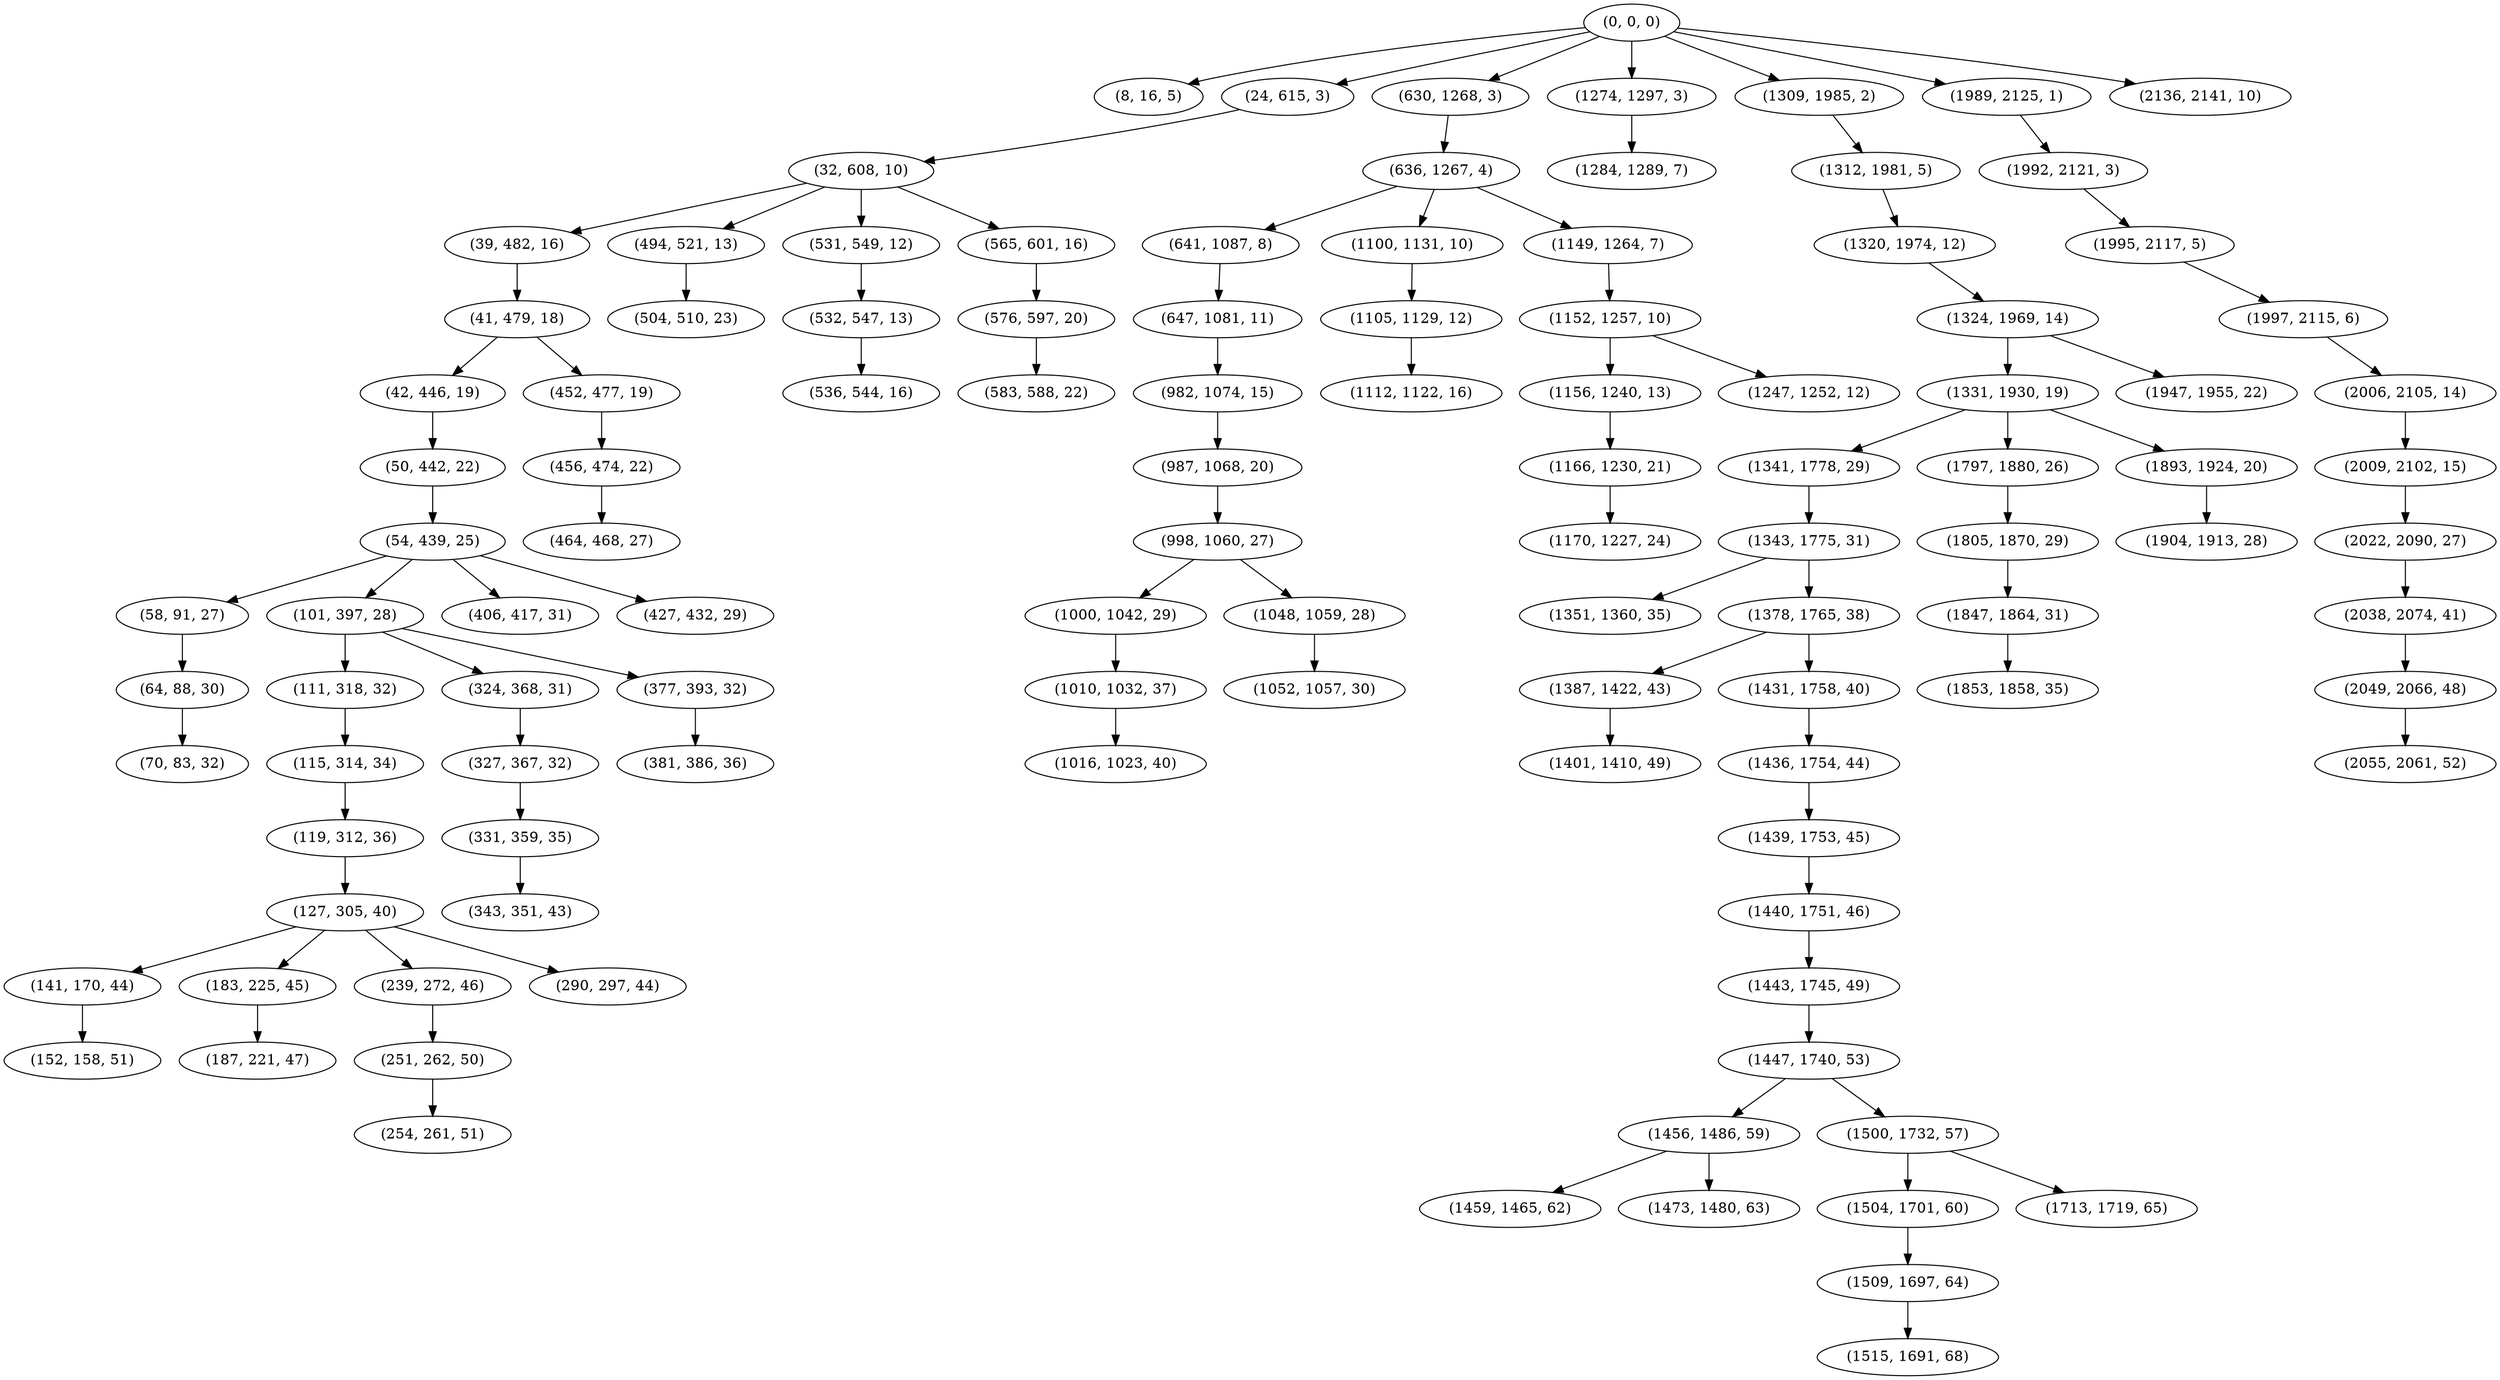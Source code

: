 digraph tree {
    "(0, 0, 0)";
    "(8, 16, 5)";
    "(24, 615, 3)";
    "(32, 608, 10)";
    "(39, 482, 16)";
    "(41, 479, 18)";
    "(42, 446, 19)";
    "(50, 442, 22)";
    "(54, 439, 25)";
    "(58, 91, 27)";
    "(64, 88, 30)";
    "(70, 83, 32)";
    "(101, 397, 28)";
    "(111, 318, 32)";
    "(115, 314, 34)";
    "(119, 312, 36)";
    "(127, 305, 40)";
    "(141, 170, 44)";
    "(152, 158, 51)";
    "(183, 225, 45)";
    "(187, 221, 47)";
    "(239, 272, 46)";
    "(251, 262, 50)";
    "(254, 261, 51)";
    "(290, 297, 44)";
    "(324, 368, 31)";
    "(327, 367, 32)";
    "(331, 359, 35)";
    "(343, 351, 43)";
    "(377, 393, 32)";
    "(381, 386, 36)";
    "(406, 417, 31)";
    "(427, 432, 29)";
    "(452, 477, 19)";
    "(456, 474, 22)";
    "(464, 468, 27)";
    "(494, 521, 13)";
    "(504, 510, 23)";
    "(531, 549, 12)";
    "(532, 547, 13)";
    "(536, 544, 16)";
    "(565, 601, 16)";
    "(576, 597, 20)";
    "(583, 588, 22)";
    "(630, 1268, 3)";
    "(636, 1267, 4)";
    "(641, 1087, 8)";
    "(647, 1081, 11)";
    "(982, 1074, 15)";
    "(987, 1068, 20)";
    "(998, 1060, 27)";
    "(1000, 1042, 29)";
    "(1010, 1032, 37)";
    "(1016, 1023, 40)";
    "(1048, 1059, 28)";
    "(1052, 1057, 30)";
    "(1100, 1131, 10)";
    "(1105, 1129, 12)";
    "(1112, 1122, 16)";
    "(1149, 1264, 7)";
    "(1152, 1257, 10)";
    "(1156, 1240, 13)";
    "(1166, 1230, 21)";
    "(1170, 1227, 24)";
    "(1247, 1252, 12)";
    "(1274, 1297, 3)";
    "(1284, 1289, 7)";
    "(1309, 1985, 2)";
    "(1312, 1981, 5)";
    "(1320, 1974, 12)";
    "(1324, 1969, 14)";
    "(1331, 1930, 19)";
    "(1341, 1778, 29)";
    "(1343, 1775, 31)";
    "(1351, 1360, 35)";
    "(1378, 1765, 38)";
    "(1387, 1422, 43)";
    "(1401, 1410, 49)";
    "(1431, 1758, 40)";
    "(1436, 1754, 44)";
    "(1439, 1753, 45)";
    "(1440, 1751, 46)";
    "(1443, 1745, 49)";
    "(1447, 1740, 53)";
    "(1456, 1486, 59)";
    "(1459, 1465, 62)";
    "(1473, 1480, 63)";
    "(1500, 1732, 57)";
    "(1504, 1701, 60)";
    "(1509, 1697, 64)";
    "(1515, 1691, 68)";
    "(1713, 1719, 65)";
    "(1797, 1880, 26)";
    "(1805, 1870, 29)";
    "(1847, 1864, 31)";
    "(1853, 1858, 35)";
    "(1893, 1924, 20)";
    "(1904, 1913, 28)";
    "(1947, 1955, 22)";
    "(1989, 2125, 1)";
    "(1992, 2121, 3)";
    "(1995, 2117, 5)";
    "(1997, 2115, 6)";
    "(2006, 2105, 14)";
    "(2009, 2102, 15)";
    "(2022, 2090, 27)";
    "(2038, 2074, 41)";
    "(2049, 2066, 48)";
    "(2055, 2061, 52)";
    "(2136, 2141, 10)";
    "(0, 0, 0)" -> "(8, 16, 5)";
    "(0, 0, 0)" -> "(24, 615, 3)";
    "(0, 0, 0)" -> "(630, 1268, 3)";
    "(0, 0, 0)" -> "(1274, 1297, 3)";
    "(0, 0, 0)" -> "(1309, 1985, 2)";
    "(0, 0, 0)" -> "(1989, 2125, 1)";
    "(0, 0, 0)" -> "(2136, 2141, 10)";
    "(24, 615, 3)" -> "(32, 608, 10)";
    "(32, 608, 10)" -> "(39, 482, 16)";
    "(32, 608, 10)" -> "(494, 521, 13)";
    "(32, 608, 10)" -> "(531, 549, 12)";
    "(32, 608, 10)" -> "(565, 601, 16)";
    "(39, 482, 16)" -> "(41, 479, 18)";
    "(41, 479, 18)" -> "(42, 446, 19)";
    "(41, 479, 18)" -> "(452, 477, 19)";
    "(42, 446, 19)" -> "(50, 442, 22)";
    "(50, 442, 22)" -> "(54, 439, 25)";
    "(54, 439, 25)" -> "(58, 91, 27)";
    "(54, 439, 25)" -> "(101, 397, 28)";
    "(54, 439, 25)" -> "(406, 417, 31)";
    "(54, 439, 25)" -> "(427, 432, 29)";
    "(58, 91, 27)" -> "(64, 88, 30)";
    "(64, 88, 30)" -> "(70, 83, 32)";
    "(101, 397, 28)" -> "(111, 318, 32)";
    "(101, 397, 28)" -> "(324, 368, 31)";
    "(101, 397, 28)" -> "(377, 393, 32)";
    "(111, 318, 32)" -> "(115, 314, 34)";
    "(115, 314, 34)" -> "(119, 312, 36)";
    "(119, 312, 36)" -> "(127, 305, 40)";
    "(127, 305, 40)" -> "(141, 170, 44)";
    "(127, 305, 40)" -> "(183, 225, 45)";
    "(127, 305, 40)" -> "(239, 272, 46)";
    "(127, 305, 40)" -> "(290, 297, 44)";
    "(141, 170, 44)" -> "(152, 158, 51)";
    "(183, 225, 45)" -> "(187, 221, 47)";
    "(239, 272, 46)" -> "(251, 262, 50)";
    "(251, 262, 50)" -> "(254, 261, 51)";
    "(324, 368, 31)" -> "(327, 367, 32)";
    "(327, 367, 32)" -> "(331, 359, 35)";
    "(331, 359, 35)" -> "(343, 351, 43)";
    "(377, 393, 32)" -> "(381, 386, 36)";
    "(452, 477, 19)" -> "(456, 474, 22)";
    "(456, 474, 22)" -> "(464, 468, 27)";
    "(494, 521, 13)" -> "(504, 510, 23)";
    "(531, 549, 12)" -> "(532, 547, 13)";
    "(532, 547, 13)" -> "(536, 544, 16)";
    "(565, 601, 16)" -> "(576, 597, 20)";
    "(576, 597, 20)" -> "(583, 588, 22)";
    "(630, 1268, 3)" -> "(636, 1267, 4)";
    "(636, 1267, 4)" -> "(641, 1087, 8)";
    "(636, 1267, 4)" -> "(1100, 1131, 10)";
    "(636, 1267, 4)" -> "(1149, 1264, 7)";
    "(641, 1087, 8)" -> "(647, 1081, 11)";
    "(647, 1081, 11)" -> "(982, 1074, 15)";
    "(982, 1074, 15)" -> "(987, 1068, 20)";
    "(987, 1068, 20)" -> "(998, 1060, 27)";
    "(998, 1060, 27)" -> "(1000, 1042, 29)";
    "(998, 1060, 27)" -> "(1048, 1059, 28)";
    "(1000, 1042, 29)" -> "(1010, 1032, 37)";
    "(1010, 1032, 37)" -> "(1016, 1023, 40)";
    "(1048, 1059, 28)" -> "(1052, 1057, 30)";
    "(1100, 1131, 10)" -> "(1105, 1129, 12)";
    "(1105, 1129, 12)" -> "(1112, 1122, 16)";
    "(1149, 1264, 7)" -> "(1152, 1257, 10)";
    "(1152, 1257, 10)" -> "(1156, 1240, 13)";
    "(1152, 1257, 10)" -> "(1247, 1252, 12)";
    "(1156, 1240, 13)" -> "(1166, 1230, 21)";
    "(1166, 1230, 21)" -> "(1170, 1227, 24)";
    "(1274, 1297, 3)" -> "(1284, 1289, 7)";
    "(1309, 1985, 2)" -> "(1312, 1981, 5)";
    "(1312, 1981, 5)" -> "(1320, 1974, 12)";
    "(1320, 1974, 12)" -> "(1324, 1969, 14)";
    "(1324, 1969, 14)" -> "(1331, 1930, 19)";
    "(1324, 1969, 14)" -> "(1947, 1955, 22)";
    "(1331, 1930, 19)" -> "(1341, 1778, 29)";
    "(1331, 1930, 19)" -> "(1797, 1880, 26)";
    "(1331, 1930, 19)" -> "(1893, 1924, 20)";
    "(1341, 1778, 29)" -> "(1343, 1775, 31)";
    "(1343, 1775, 31)" -> "(1351, 1360, 35)";
    "(1343, 1775, 31)" -> "(1378, 1765, 38)";
    "(1378, 1765, 38)" -> "(1387, 1422, 43)";
    "(1378, 1765, 38)" -> "(1431, 1758, 40)";
    "(1387, 1422, 43)" -> "(1401, 1410, 49)";
    "(1431, 1758, 40)" -> "(1436, 1754, 44)";
    "(1436, 1754, 44)" -> "(1439, 1753, 45)";
    "(1439, 1753, 45)" -> "(1440, 1751, 46)";
    "(1440, 1751, 46)" -> "(1443, 1745, 49)";
    "(1443, 1745, 49)" -> "(1447, 1740, 53)";
    "(1447, 1740, 53)" -> "(1456, 1486, 59)";
    "(1447, 1740, 53)" -> "(1500, 1732, 57)";
    "(1456, 1486, 59)" -> "(1459, 1465, 62)";
    "(1456, 1486, 59)" -> "(1473, 1480, 63)";
    "(1500, 1732, 57)" -> "(1504, 1701, 60)";
    "(1500, 1732, 57)" -> "(1713, 1719, 65)";
    "(1504, 1701, 60)" -> "(1509, 1697, 64)";
    "(1509, 1697, 64)" -> "(1515, 1691, 68)";
    "(1797, 1880, 26)" -> "(1805, 1870, 29)";
    "(1805, 1870, 29)" -> "(1847, 1864, 31)";
    "(1847, 1864, 31)" -> "(1853, 1858, 35)";
    "(1893, 1924, 20)" -> "(1904, 1913, 28)";
    "(1989, 2125, 1)" -> "(1992, 2121, 3)";
    "(1992, 2121, 3)" -> "(1995, 2117, 5)";
    "(1995, 2117, 5)" -> "(1997, 2115, 6)";
    "(1997, 2115, 6)" -> "(2006, 2105, 14)";
    "(2006, 2105, 14)" -> "(2009, 2102, 15)";
    "(2009, 2102, 15)" -> "(2022, 2090, 27)";
    "(2022, 2090, 27)" -> "(2038, 2074, 41)";
    "(2038, 2074, 41)" -> "(2049, 2066, 48)";
    "(2049, 2066, 48)" -> "(2055, 2061, 52)";
}
